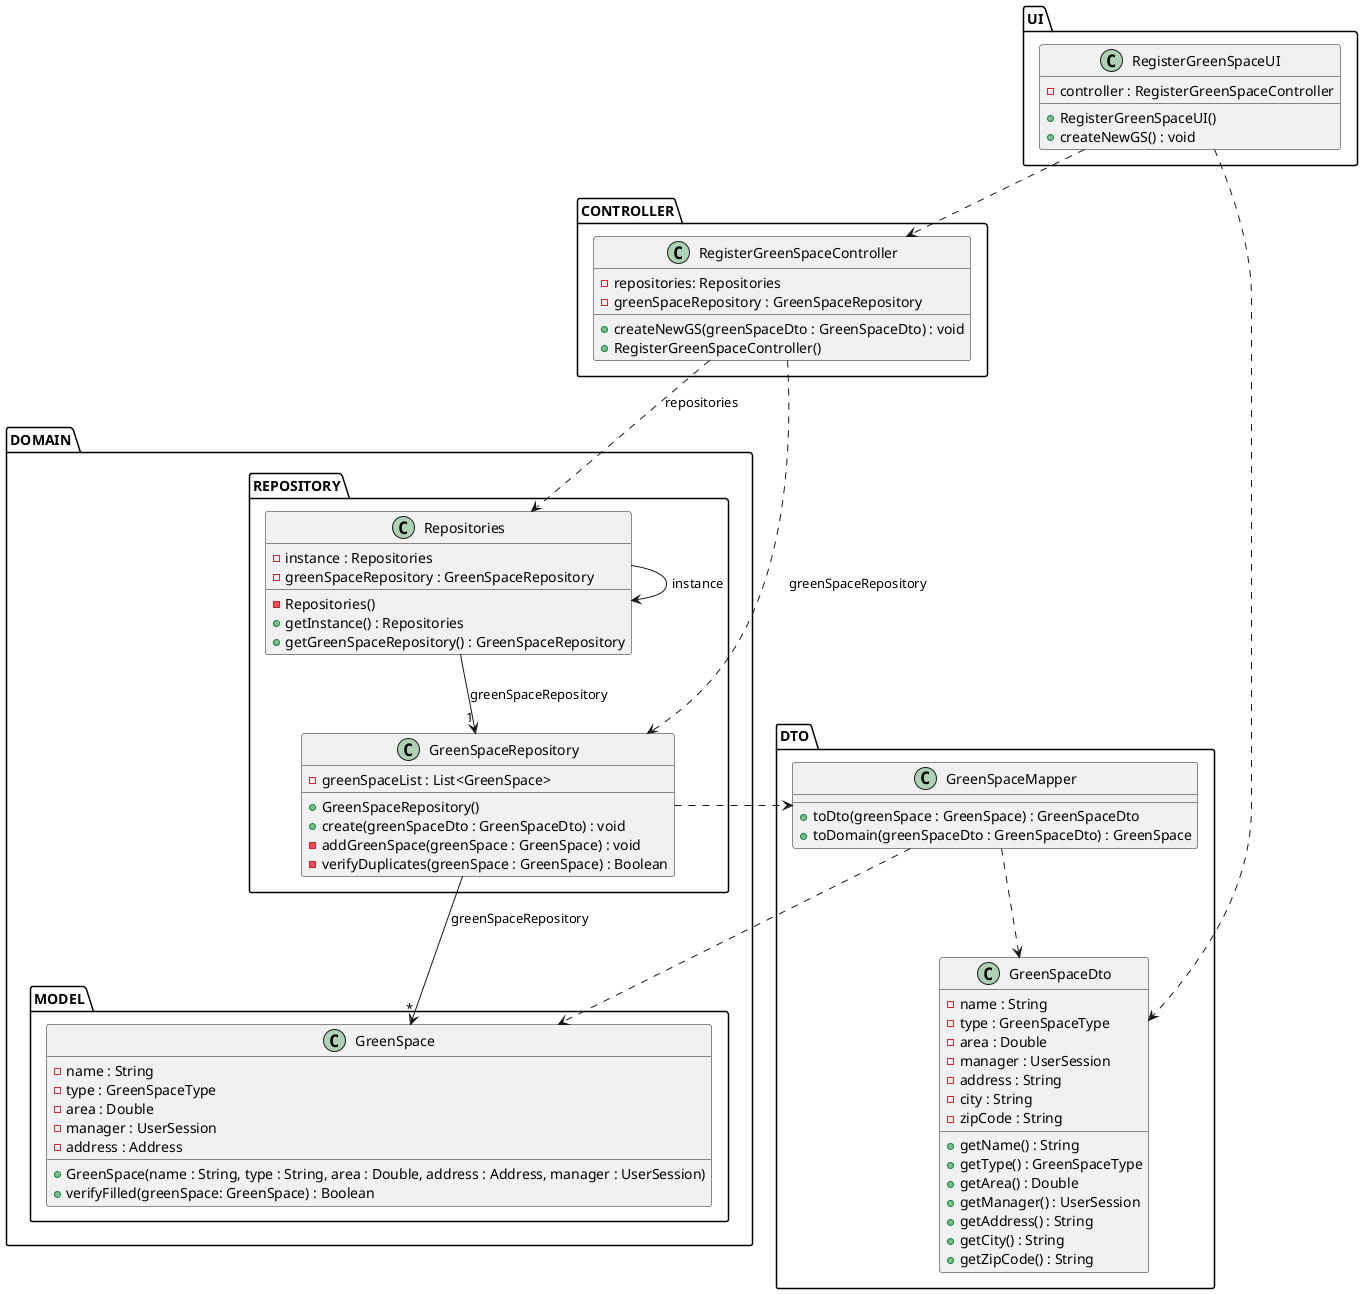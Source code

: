 @startuml
skinparam shadowing false
skinparam line type polyline

'left to right direction
package UI {
    class RegisterGreenSpaceUI {
        - controller : RegisterGreenSpaceController
        + RegisterGreenSpaceUI()
        + createNewGS() : void
        '- parseAddress(street : String, zipcode : String, city : String) : Address
    }
}

package CONTROLLER {
    class RegisterGreenSpaceController {
        - repositories: Repositories
        - greenSpaceRepository : GreenSpaceRepository
        + createNewGS(greenSpaceDto : GreenSpaceDto) : void
        + RegisterGreenSpaceController()
    }
}

package DOMAIN {
package REPOSITORY {
    class Repositories {
        - instance : Repositories
        - greenSpaceRepository : GreenSpaceRepository
        - Repositories()
        + getInstance() : Repositories
        + getGreenSpaceRepository() : GreenSpaceRepository
    }

    class GreenSpaceRepository {
        - greenSpaceList : List<GreenSpace>
        + GreenSpaceRepository()
        + create(greenSpaceDto : GreenSpaceDto) : void
        - addGreenSpace(greenSpace : GreenSpace) : void
        - verifyDuplicates(greenSpace : GreenSpace) : Boolean
    }
    }
package MODEL{
    class GreenSpace {
        - name : String
        - type : GreenSpaceType
        - area : Double
        - manager : UserSession
        - address : Address
        + GreenSpace(name : String, type : String, area : Double, address : Address, manager : UserSession)
        + verifyFilled(greenSpace: GreenSpace) : Boolean
    }
}
}
package DTO{
    class GreenSpaceDto{
        - name : String
        - type : GreenSpaceType
        - area : Double
        - manager : UserSession
        - address : String
        - city : String
        - zipCode : String
        + getName() : String
        + getType() : GreenSpaceType
        + getArea() : Double
        + getManager() : UserSession
        + getAddress() : String
        + getCity() : String
        + getZipCode() : String
    }

    class GreenSpaceMapper{
        +toDto(greenSpace : GreenSpace) : GreenSpaceDto
        +toDomain(greenSpaceDto : GreenSpaceDto) : GreenSpace
    }
    }

RegisterGreenSpaceUI ..> RegisterGreenSpaceController
RegisterGreenSpaceController ..> Repositories: repositories
Repositories --> Repositories: instance
RegisterGreenSpaceController ..> GreenSpaceRepository: greenSpaceRepository
Repositories --> "1"GreenSpaceRepository: greenSpaceRepository
GreenSpaceRepository -->"*" GreenSpace: greenSpaceRepository
RegisterGreenSpaceUI ..> GreenSpaceDto
GreenSpaceRepository ..> GreenSpaceMapper
GreenSpaceMapper ..> GreenSpace
GreenSpaceMapper ..> GreenSpaceDto

@enduml
